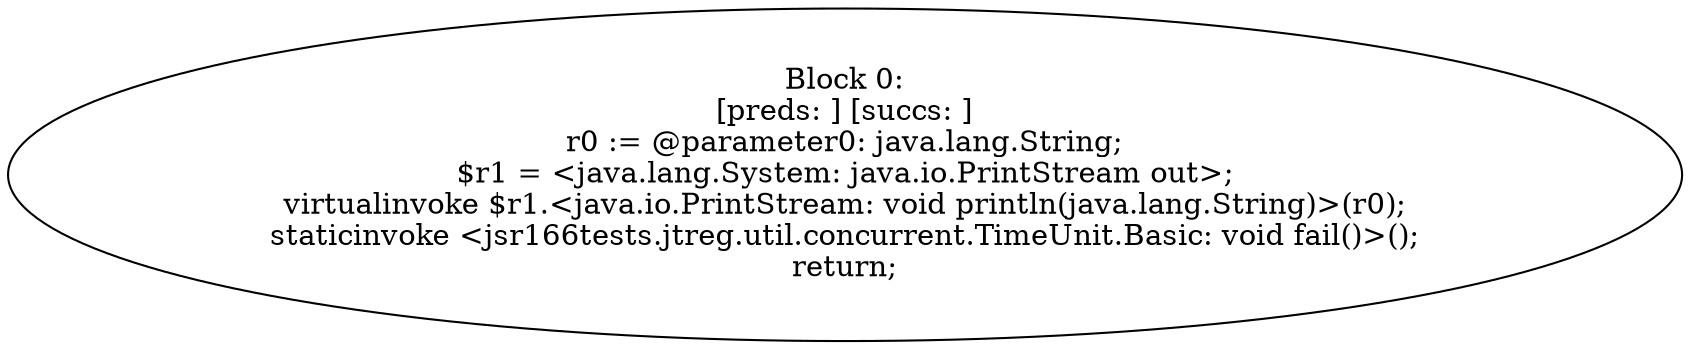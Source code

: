 digraph "unitGraph" {
    "Block 0:
[preds: ] [succs: ]
r0 := @parameter0: java.lang.String;
$r1 = <java.lang.System: java.io.PrintStream out>;
virtualinvoke $r1.<java.io.PrintStream: void println(java.lang.String)>(r0);
staticinvoke <jsr166tests.jtreg.util.concurrent.TimeUnit.Basic: void fail()>();
return;
"
}

